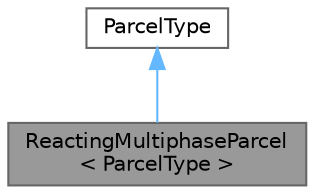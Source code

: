 digraph "ReactingMultiphaseParcel&lt; ParcelType &gt;"
{
 // LATEX_PDF_SIZE
  bgcolor="transparent";
  edge [fontname=Helvetica,fontsize=10,labelfontname=Helvetica,labelfontsize=10];
  node [fontname=Helvetica,fontsize=10,shape=box,height=0.2,width=0.4];
  Node1 [id="Node000001",label="ReactingMultiphaseParcel\l\< ParcelType \>",height=0.2,width=0.4,color="gray40", fillcolor="grey60", style="filled", fontcolor="black",tooltip="Multiphase variant of the reacting parcel class with one/two-way coupling with the continuous phase."];
  Node2 -> Node1 [id="edge1_Node000001_Node000002",dir="back",color="steelblue1",style="solid",tooltip=" "];
  Node2 [id="Node000002",label="ParcelType",height=0.2,width=0.4,color="gray40", fillcolor="white", style="filled",tooltip=" "];
}
